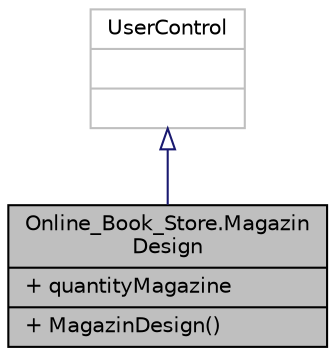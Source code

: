 digraph "Online_Book_Store.MagazinDesign"
{
 // LATEX_PDF_SIZE
  edge [fontname="Helvetica",fontsize="10",labelfontname="Helvetica",labelfontsize="10"];
  node [fontname="Helvetica",fontsize="10",shape=record];
  Node1 [label="{Online_Book_Store.Magazin\lDesign\n|+ quantityMagazine\l|+ MagazinDesign()\l}",height=0.2,width=0.4,color="black", fillcolor="grey75", style="filled", fontcolor="black",tooltip="This file includes to magazine information."];
  Node2 -> Node1 [dir="back",color="midnightblue",fontsize="10",style="solid",arrowtail="onormal",fontname="Helvetica"];
  Node2 [label="{UserControl\n||}",height=0.2,width=0.4,color="grey75", fillcolor="white", style="filled",tooltip=" "];
}

